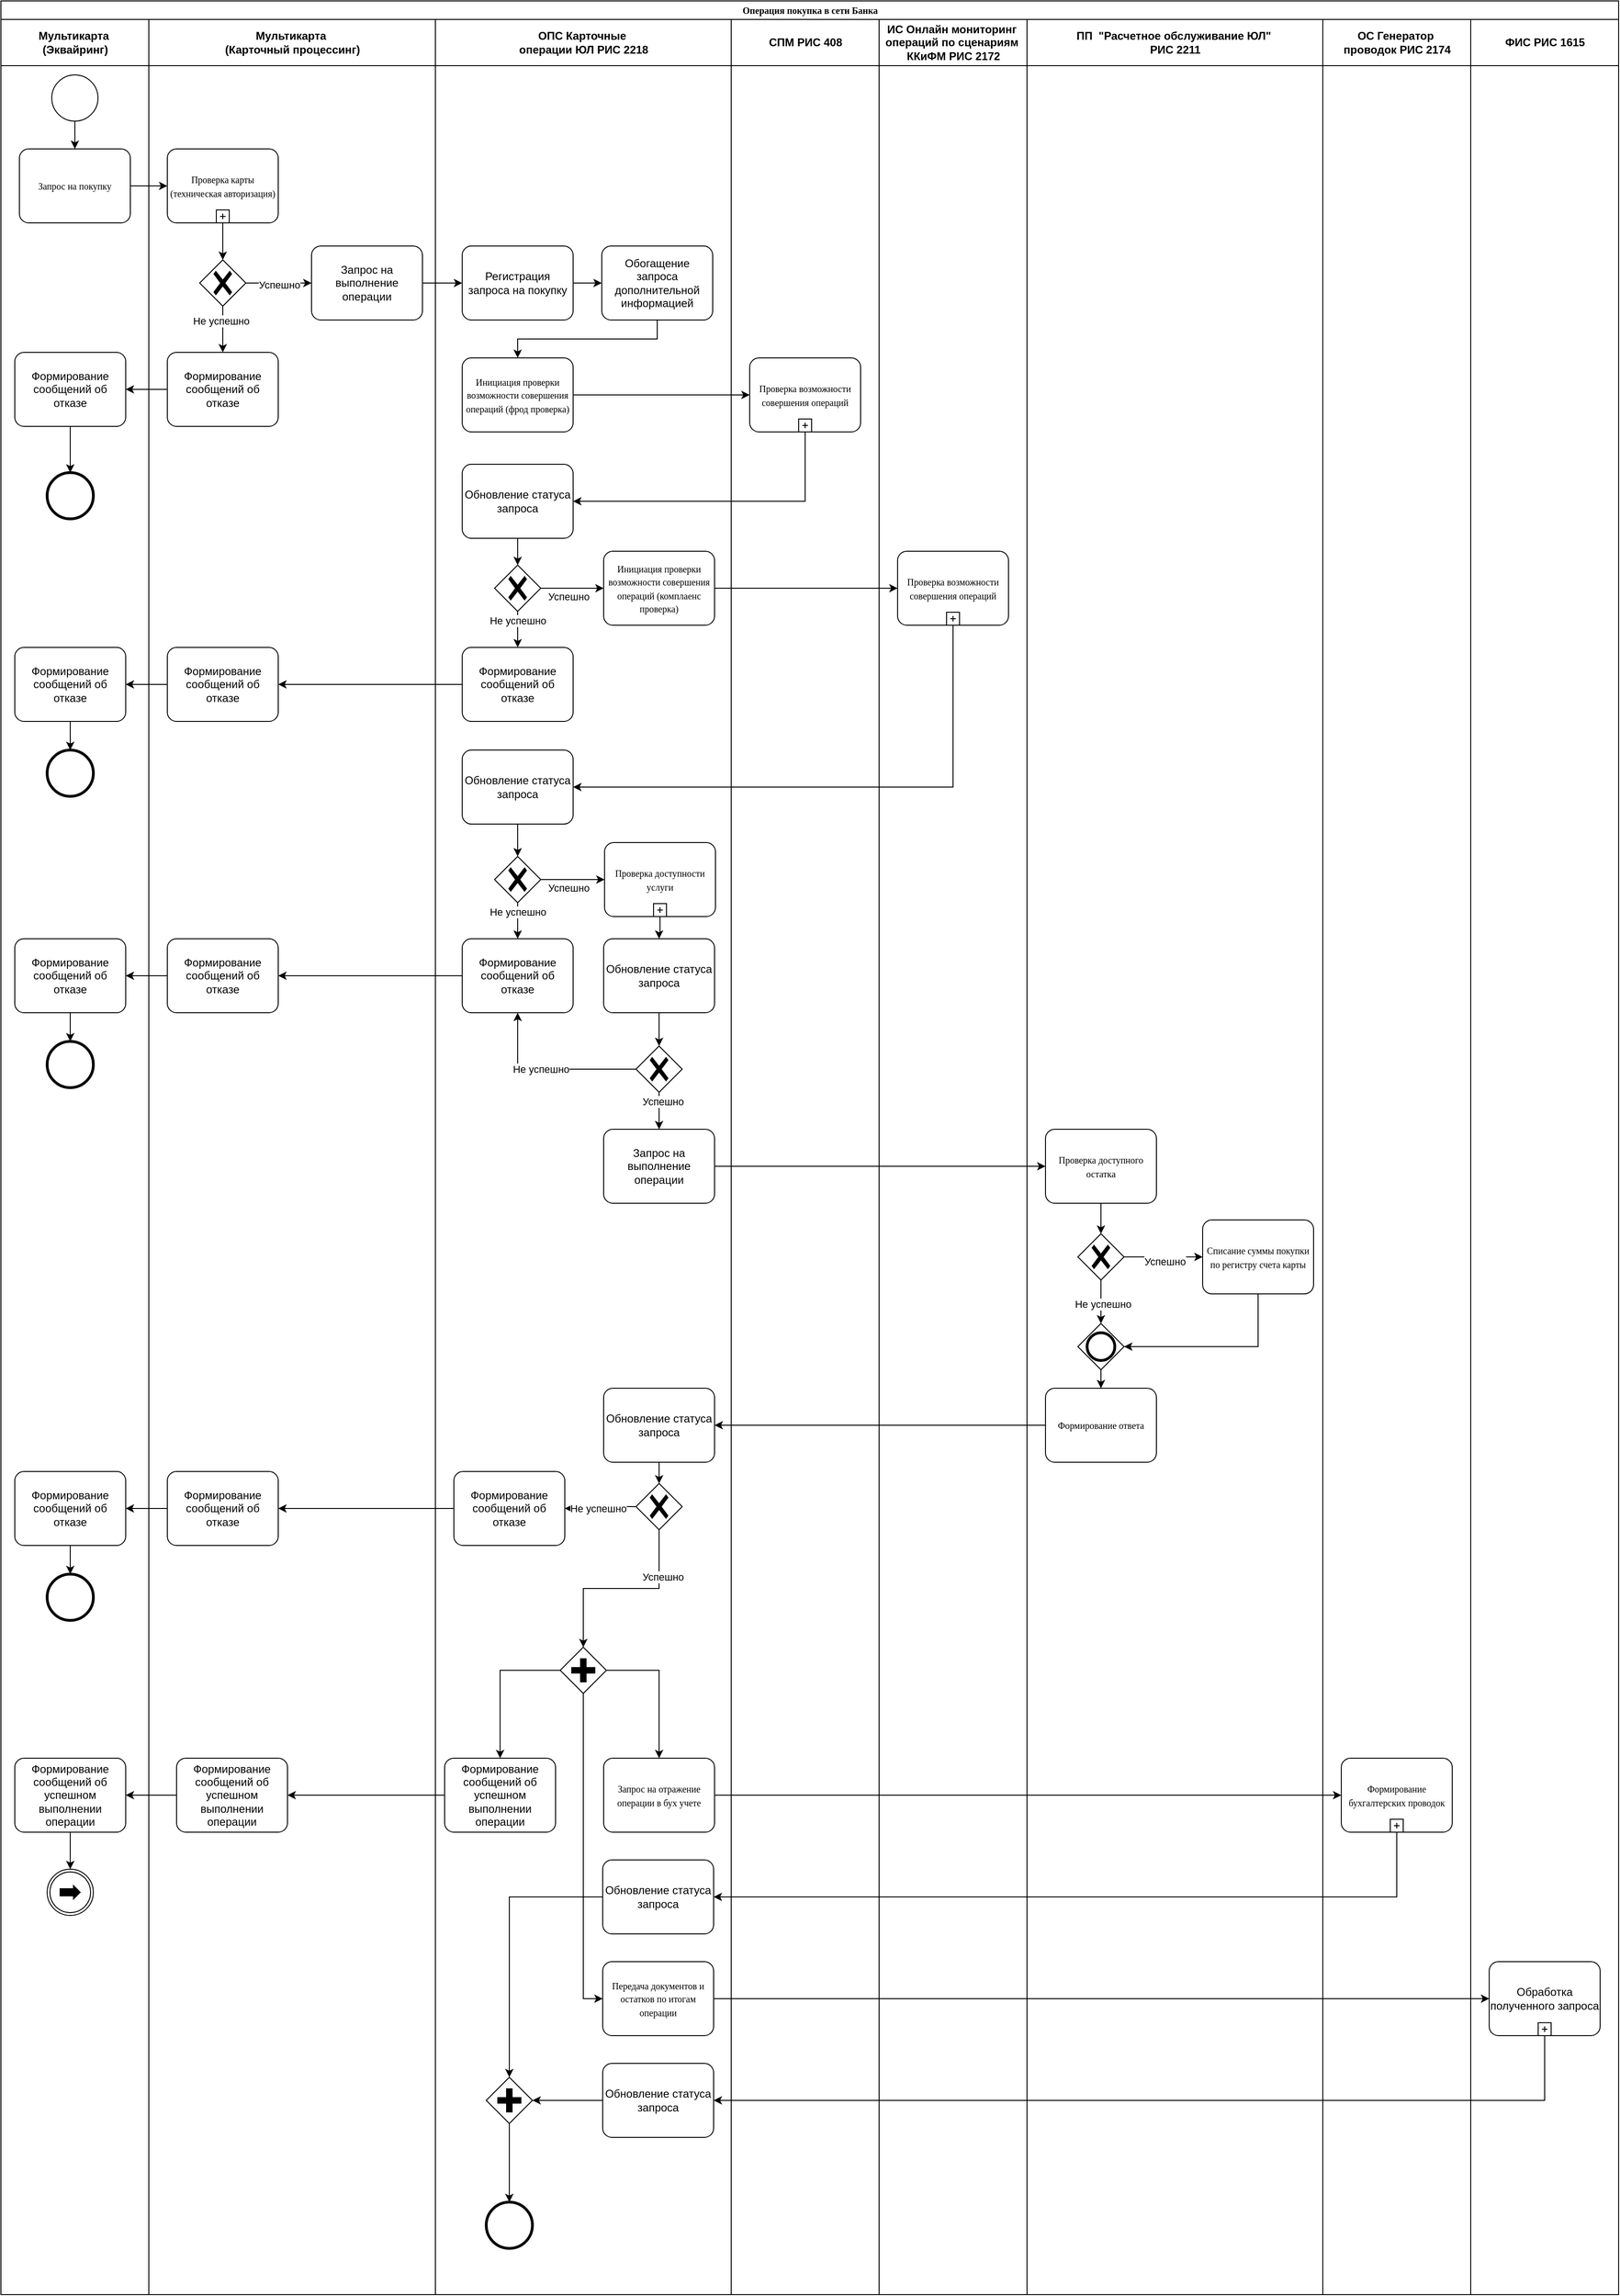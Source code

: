 <mxfile version="24.7.5">
  <diagram name="Page-1" id="74e2e168-ea6b-b213-b513-2b3c1d86103e">
    <mxGraphModel dx="1276" dy="1464" grid="1" gridSize="10" guides="1" tooltips="1" connect="1" arrows="1" fold="1" page="1" pageScale="1" pageWidth="1100" pageHeight="850" background="none" math="0" shadow="0">
      <root>
        <mxCell id="0" />
        <mxCell id="1" parent="0" />
        <mxCell id="77e6c97f196da883-1" value="&lt;font style=&quot;font-size: 10px;&quot;&gt;Операция покупка в сети Банка&lt;/font&gt;" style="swimlane;html=1;childLayout=stackLayout;startSize=20;rounded=0;shadow=0;labelBackgroundColor=none;strokeWidth=1;fontFamily=Verdana;fontSize=8;align=center;" parent="1" vertex="1">
          <mxGeometry x="70" y="-30" width="1750" height="2480" as="geometry" />
        </mxCell>
        <mxCell id="77e6c97f196da883-2" value="Мультикарта&amp;nbsp;&lt;div&gt;(Эквайринг)&lt;/div&gt;" style="swimlane;html=1;startSize=50;" parent="77e6c97f196da883-1" vertex="1">
          <mxGeometry y="20" width="160" height="2460" as="geometry" />
        </mxCell>
        <mxCell id="s2DMK-TI7WK18Dh9Ubwo-90" style="edgeStyle=orthogonalEdgeStyle;rounded=0;orthogonalLoop=1;jettySize=auto;html=1;entryX=0.5;entryY=0;entryDx=0;entryDy=0;entryPerimeter=0;" parent="77e6c97f196da883-2" source="s2DMK-TI7WK18Dh9Ubwo-77" target="s2DMK-TI7WK18Dh9Ubwo-87" edge="1">
          <mxGeometry relative="1" as="geometry">
            <mxPoint x="70" y="150" as="targetPoint" />
          </mxGeometry>
        </mxCell>
        <mxCell id="s2DMK-TI7WK18Dh9Ubwo-77" value="" style="points=[[0.145,0.145,0],[0.5,0,0],[0.855,0.145,0],[1,0.5,0],[0.855,0.855,0],[0.5,1,0],[0.145,0.855,0],[0,0.5,0]];shape=mxgraph.bpmn.event;html=1;verticalLabelPosition=bottom;labelBackgroundColor=#ffffff;verticalAlign=top;align=center;perimeter=ellipsePerimeter;outlineConnect=0;aspect=fixed;outline=standard;symbol=general;" parent="77e6c97f196da883-2" vertex="1">
          <mxGeometry x="55" y="60" width="50" height="50" as="geometry" />
        </mxCell>
        <mxCell id="s2DMK-TI7WK18Dh9Ubwo-87" value="&lt;span style=&quot;font-family: Verdana; font-size: 10px;&quot;&gt;Запрос на покупку&lt;/span&gt;" style="points=[[0.25,0,0],[0.5,0,0],[0.75,0,0],[1,0.25,0],[1,0.5,0],[1,0.75,0],[0.75,1,0],[0.5,1,0],[0.25,1,0],[0,0.75,0],[0,0.5,0],[0,0.25,0]];shape=mxgraph.bpmn.task;whiteSpace=wrap;rectStyle=rounded;size=10;html=1;container=1;expand=0;collapsible=0;taskMarker=abstract;" parent="77e6c97f196da883-2" vertex="1">
          <mxGeometry x="20" y="140" width="120" height="80" as="geometry" />
        </mxCell>
        <mxCell id="s2DMK-TI7WK18Dh9Ubwo-75" value="" style="points=[[0.145,0.145,0],[0.5,0,0],[0.855,0.145,0],[1,0.5,0],[0.855,0.855,0],[0.5,1,0],[0.145,0.855,0],[0,0.5,0]];shape=mxgraph.bpmn.event;html=1;verticalLabelPosition=bottom;labelBackgroundColor=#ffffff;verticalAlign=top;align=center;perimeter=ellipsePerimeter;outlineConnect=0;aspect=fixed;outline=end;symbol=terminate2;" parent="77e6c97f196da883-2" vertex="1">
          <mxGeometry x="50" y="490" width="50" height="50" as="geometry" />
        </mxCell>
        <mxCell id="s2DMK-TI7WK18Dh9Ubwo-108" value="Формирование сообщений об отказе" style="points=[[0.25,0,0],[0.5,0,0],[0.75,0,0],[1,0.25,0],[1,0.5,0],[1,0.75,0],[0.75,1,0],[0.5,1,0],[0.25,1,0],[0,0.75,0],[0,0.5,0],[0,0.25,0]];shape=mxgraph.bpmn.task;whiteSpace=wrap;rectStyle=rounded;size=10;html=1;container=1;expand=0;collapsible=0;taskMarker=abstract;" parent="77e6c97f196da883-2" vertex="1">
          <mxGeometry x="15" y="360" width="120" height="80" as="geometry" />
        </mxCell>
        <mxCell id="s2DMK-TI7WK18Dh9Ubwo-111" style="edgeStyle=orthogonalEdgeStyle;rounded=0;orthogonalLoop=1;jettySize=auto;html=1;entryX=0.5;entryY=0;entryDx=0;entryDy=0;entryPerimeter=0;" parent="77e6c97f196da883-2" source="s2DMK-TI7WK18Dh9Ubwo-108" target="s2DMK-TI7WK18Dh9Ubwo-75" edge="1">
          <mxGeometry relative="1" as="geometry" />
        </mxCell>
        <mxCell id="s2DMK-TI7WK18Dh9Ubwo-131" value="" style="edgeStyle=orthogonalEdgeStyle;rounded=0;orthogonalLoop=1;jettySize=auto;html=1;" parent="77e6c97f196da883-2" source="s2DMK-TI7WK18Dh9Ubwo-127" target="s2DMK-TI7WK18Dh9Ubwo-128" edge="1">
          <mxGeometry relative="1" as="geometry" />
        </mxCell>
        <mxCell id="s2DMK-TI7WK18Dh9Ubwo-127" value="Формирование сообщений об отказе" style="points=[[0.25,0,0],[0.5,0,0],[0.75,0,0],[1,0.25,0],[1,0.5,0],[1,0.75,0],[0.75,1,0],[0.5,1,0],[0.25,1,0],[0,0.75,0],[0,0.5,0],[0,0.25,0]];shape=mxgraph.bpmn.task;whiteSpace=wrap;rectStyle=rounded;size=10;html=1;container=1;expand=0;collapsible=0;taskMarker=abstract;" parent="77e6c97f196da883-2" vertex="1">
          <mxGeometry x="15" y="679" width="120" height="80" as="geometry" />
        </mxCell>
        <mxCell id="s2DMK-TI7WK18Dh9Ubwo-128" value="" style="points=[[0.145,0.145,0],[0.5,0,0],[0.855,0.145,0],[1,0.5,0],[0.855,0.855,0],[0.5,1,0],[0.145,0.855,0],[0,0.5,0]];shape=mxgraph.bpmn.event;html=1;verticalLabelPosition=bottom;labelBackgroundColor=#ffffff;verticalAlign=top;align=center;perimeter=ellipsePerimeter;outlineConnect=0;aspect=fixed;outline=end;symbol=terminate2;" parent="77e6c97f196da883-2" vertex="1">
          <mxGeometry x="50" y="790" width="50" height="50" as="geometry" />
        </mxCell>
        <mxCell id="s2DMK-TI7WK18Dh9Ubwo-78" value="" style="points=[[0.145,0.145,0],[0.5,0,0],[0.855,0.145,0],[1,0.5,0],[0.855,0.855,0],[0.5,1,0],[0.145,0.855,0],[0,0.5,0]];shape=mxgraph.bpmn.event;html=1;verticalLabelPosition=bottom;labelBackgroundColor=#ffffff;verticalAlign=top;align=center;perimeter=ellipsePerimeter;outlineConnect=0;aspect=fixed;outline=throwing;symbol=link;" parent="77e6c97f196da883-2" vertex="1">
          <mxGeometry x="50" y="2000" width="50" height="50" as="geometry" />
        </mxCell>
        <mxCell id="s2DMK-TI7WK18Dh9Ubwo-214" style="edgeStyle=orthogonalEdgeStyle;rounded=0;orthogonalLoop=1;jettySize=auto;html=1;" parent="77e6c97f196da883-2" source="s2DMK-TI7WK18Dh9Ubwo-211" target="s2DMK-TI7WK18Dh9Ubwo-78" edge="1">
          <mxGeometry relative="1" as="geometry" />
        </mxCell>
        <mxCell id="s2DMK-TI7WK18Dh9Ubwo-211" value="Формирование сообщений об успешном выполнении операции" style="points=[[0.25,0,0],[0.5,0,0],[0.75,0,0],[1,0.25,0],[1,0.5,0],[1,0.75,0],[0.75,1,0],[0.5,1,0],[0.25,1,0],[0,0.75,0],[0,0.5,0],[0,0.25,0]];shape=mxgraph.bpmn.task;whiteSpace=wrap;rectStyle=rounded;size=10;html=1;container=1;expand=0;collapsible=0;taskMarker=abstract;" parent="77e6c97f196da883-2" vertex="1">
          <mxGeometry x="15" y="1880" width="120" height="80" as="geometry" />
        </mxCell>
        <mxCell id="77e6c97f196da883-3" value="Мультикарта&amp;nbsp;&lt;div&gt;(Карточный процессинг)&lt;/div&gt;" style="swimlane;html=1;startSize=50;" parent="77e6c97f196da883-1" vertex="1">
          <mxGeometry x="160" y="20" width="310" height="2460" as="geometry" />
        </mxCell>
        <mxCell id="s2DMK-TI7WK18Dh9Ubwo-91" value="&lt;span style=&quot;font-family: Verdana; font-size: 10px;&quot;&gt;Проверка карты (техническая авторизация)&lt;/span&gt;" style="points=[[0.25,0,0],[0.5,0,0],[0.75,0,0],[1,0.25,0],[1,0.5,0],[1,0.75,0],[0.75,1,0],[0.5,1,0],[0.25,1,0],[0,0.75,0],[0,0.5,0],[0,0.25,0]];shape=mxgraph.bpmn.task;whiteSpace=wrap;rectStyle=rounded;size=10;html=1;container=1;expand=0;collapsible=0;taskMarker=abstract;isLoopSub=1;" parent="77e6c97f196da883-3" vertex="1">
          <mxGeometry x="20" y="140" width="120" height="80" as="geometry" />
        </mxCell>
        <mxCell id="s2DMK-TI7WK18Dh9Ubwo-101" style="edgeStyle=orthogonalEdgeStyle;rounded=0;orthogonalLoop=1;jettySize=auto;html=1;" parent="77e6c97f196da883-3" source="s2DMK-TI7WK18Dh9Ubwo-95" target="s2DMK-TI7WK18Dh9Ubwo-100" edge="1">
          <mxGeometry relative="1" as="geometry" />
        </mxCell>
        <mxCell id="s2DMK-TI7WK18Dh9Ubwo-103" value="Не успешно" style="edgeLabel;html=1;align=center;verticalAlign=middle;resizable=0;points=[];" parent="s2DMK-TI7WK18Dh9Ubwo-101" vertex="1" connectable="0">
          <mxGeometry x="-0.384" y="-2" relative="1" as="geometry">
            <mxPoint as="offset" />
          </mxGeometry>
        </mxCell>
        <mxCell id="s2DMK-TI7WK18Dh9Ubwo-95" value="" style="points=[[0.25,0.25,0],[0.5,0,0],[0.75,0.25,0],[1,0.5,0],[0.75,0.75,0],[0.5,1,0],[0.25,0.75,0],[0,0.5,0]];shape=mxgraph.bpmn.gateway2;html=1;verticalLabelPosition=bottom;labelBackgroundColor=#ffffff;verticalAlign=top;align=center;perimeter=rhombusPerimeter;outlineConnect=0;outline=none;symbol=none;gwType=exclusive;" parent="77e6c97f196da883-3" vertex="1">
          <mxGeometry x="55" y="260" width="50" height="50" as="geometry" />
        </mxCell>
        <mxCell id="s2DMK-TI7WK18Dh9Ubwo-96" style="edgeStyle=orthogonalEdgeStyle;rounded=0;orthogonalLoop=1;jettySize=auto;html=1;entryX=0.5;entryY=0;entryDx=0;entryDy=0;entryPerimeter=0;" parent="77e6c97f196da883-3" source="s2DMK-TI7WK18Dh9Ubwo-91" target="s2DMK-TI7WK18Dh9Ubwo-95" edge="1">
          <mxGeometry relative="1" as="geometry" />
        </mxCell>
        <mxCell id="s2DMK-TI7WK18Dh9Ubwo-97" value="Запрос на выполнение операции" style="points=[[0.25,0,0],[0.5,0,0],[0.75,0,0],[1,0.25,0],[1,0.5,0],[1,0.75,0],[0.75,1,0],[0.5,1,0],[0.25,1,0],[0,0.75,0],[0,0.5,0],[0,0.25,0]];shape=mxgraph.bpmn.task;whiteSpace=wrap;rectStyle=rounded;size=10;html=1;container=1;expand=0;collapsible=0;taskMarker=abstract;" parent="77e6c97f196da883-3" vertex="1">
          <mxGeometry x="176" y="245" width="120" height="80" as="geometry" />
        </mxCell>
        <mxCell id="s2DMK-TI7WK18Dh9Ubwo-98" style="edgeStyle=orthogonalEdgeStyle;rounded=0;orthogonalLoop=1;jettySize=auto;html=1;entryX=0;entryY=0.5;entryDx=0;entryDy=0;entryPerimeter=0;" parent="77e6c97f196da883-3" source="s2DMK-TI7WK18Dh9Ubwo-95" target="s2DMK-TI7WK18Dh9Ubwo-97" edge="1">
          <mxGeometry relative="1" as="geometry" />
        </mxCell>
        <mxCell id="s2DMK-TI7WK18Dh9Ubwo-99" value="Успешно" style="edgeLabel;html=1;align=center;verticalAlign=middle;resizable=0;points=[];" parent="s2DMK-TI7WK18Dh9Ubwo-98" vertex="1" connectable="0">
          <mxGeometry x="-0.004" y="-2" relative="1" as="geometry">
            <mxPoint as="offset" />
          </mxGeometry>
        </mxCell>
        <mxCell id="s2DMK-TI7WK18Dh9Ubwo-100" value="Формирование сообщений об отказе" style="points=[[0.25,0,0],[0.5,0,0],[0.75,0,0],[1,0.25,0],[1,0.5,0],[1,0.75,0],[0.75,1,0],[0.5,1,0],[0.25,1,0],[0,0.75,0],[0,0.5,0],[0,0.25,0]];shape=mxgraph.bpmn.task;whiteSpace=wrap;rectStyle=rounded;size=10;html=1;container=1;expand=0;collapsible=0;taskMarker=abstract;" parent="77e6c97f196da883-3" vertex="1">
          <mxGeometry x="20" y="360" width="120" height="80" as="geometry" />
        </mxCell>
        <mxCell id="s2DMK-TI7WK18Dh9Ubwo-126" value="Формирование сообщений об отказе" style="points=[[0.25,0,0],[0.5,0,0],[0.75,0,0],[1,0.25,0],[1,0.5,0],[1,0.75,0],[0.75,1,0],[0.5,1,0],[0.25,1,0],[0,0.75,0],[0,0.5,0],[0,0.25,0]];shape=mxgraph.bpmn.task;whiteSpace=wrap;rectStyle=rounded;size=10;html=1;container=1;expand=0;collapsible=0;taskMarker=abstract;" parent="77e6c97f196da883-3" vertex="1">
          <mxGeometry x="20" y="679" width="120" height="80" as="geometry" />
        </mxCell>
        <mxCell id="s2DMK-TI7WK18Dh9Ubwo-152" value="" style="edgeStyle=orthogonalEdgeStyle;rounded=0;orthogonalLoop=1;jettySize=auto;html=1;" parent="77e6c97f196da883-3" source="s2DMK-TI7WK18Dh9Ubwo-153" target="s2DMK-TI7WK18Dh9Ubwo-154" edge="1">
          <mxGeometry relative="1" as="geometry" />
        </mxCell>
        <mxCell id="s2DMK-TI7WK18Dh9Ubwo-153" value="Формирование сообщений об отказе" style="points=[[0.25,0,0],[0.5,0,0],[0.75,0,0],[1,0.25,0],[1,0.5,0],[1,0.75,0],[0.75,1,0],[0.5,1,0],[0.25,1,0],[0,0.75,0],[0,0.5,0],[0,0.25,0]];shape=mxgraph.bpmn.task;whiteSpace=wrap;rectStyle=rounded;size=10;html=1;container=1;expand=0;collapsible=0;taskMarker=abstract;" parent="77e6c97f196da883-3" vertex="1">
          <mxGeometry x="-145" y="994" width="120" height="80" as="geometry" />
        </mxCell>
        <mxCell id="s2DMK-TI7WK18Dh9Ubwo-154" value="" style="points=[[0.145,0.145,0],[0.5,0,0],[0.855,0.145,0],[1,0.5,0],[0.855,0.855,0],[0.5,1,0],[0.145,0.855,0],[0,0.5,0]];shape=mxgraph.bpmn.event;html=1;verticalLabelPosition=bottom;labelBackgroundColor=#ffffff;verticalAlign=top;align=center;perimeter=ellipsePerimeter;outlineConnect=0;aspect=fixed;outline=end;symbol=terminate2;" parent="77e6c97f196da883-3" vertex="1">
          <mxGeometry x="-110" y="1105" width="50" height="50" as="geometry" />
        </mxCell>
        <mxCell id="s2DMK-TI7WK18Dh9Ubwo-155" value="Формирование сообщений об отказе" style="points=[[0.25,0,0],[0.5,0,0],[0.75,0,0],[1,0.25,0],[1,0.5,0],[1,0.75,0],[0.75,1,0],[0.5,1,0],[0.25,1,0],[0,0.75,0],[0,0.5,0],[0,0.25,0]];shape=mxgraph.bpmn.task;whiteSpace=wrap;rectStyle=rounded;size=10;html=1;container=1;expand=0;collapsible=0;taskMarker=abstract;" parent="77e6c97f196da883-3" vertex="1">
          <mxGeometry x="20" y="994" width="120" height="80" as="geometry" />
        </mxCell>
        <mxCell id="s2DMK-TI7WK18Dh9Ubwo-156" style="edgeStyle=orthogonalEdgeStyle;rounded=0;orthogonalLoop=1;jettySize=auto;html=1;" parent="77e6c97f196da883-3" source="s2DMK-TI7WK18Dh9Ubwo-155" target="s2DMK-TI7WK18Dh9Ubwo-153" edge="1">
          <mxGeometry relative="1" as="geometry" />
        </mxCell>
        <mxCell id="s2DMK-TI7WK18Dh9Ubwo-202" value="" style="edgeStyle=orthogonalEdgeStyle;rounded=0;orthogonalLoop=1;jettySize=auto;html=1;" parent="77e6c97f196da883-3" source="s2DMK-TI7WK18Dh9Ubwo-203" target="s2DMK-TI7WK18Dh9Ubwo-204" edge="1">
          <mxGeometry relative="1" as="geometry" />
        </mxCell>
        <mxCell id="s2DMK-TI7WK18Dh9Ubwo-203" value="Формирование сообщений об отказе" style="points=[[0.25,0,0],[0.5,0,0],[0.75,0,0],[1,0.25,0],[1,0.5,0],[1,0.75,0],[0.75,1,0],[0.5,1,0],[0.25,1,0],[0,0.75,0],[0,0.5,0],[0,0.25,0]];shape=mxgraph.bpmn.task;whiteSpace=wrap;rectStyle=rounded;size=10;html=1;container=1;expand=0;collapsible=0;taskMarker=abstract;" parent="77e6c97f196da883-3" vertex="1">
          <mxGeometry x="-145" y="1570" width="120" height="80" as="geometry" />
        </mxCell>
        <mxCell id="s2DMK-TI7WK18Dh9Ubwo-204" value="" style="points=[[0.145,0.145,0],[0.5,0,0],[0.855,0.145,0],[1,0.5,0],[0.855,0.855,0],[0.5,1,0],[0.145,0.855,0],[0,0.5,0]];shape=mxgraph.bpmn.event;html=1;verticalLabelPosition=bottom;labelBackgroundColor=#ffffff;verticalAlign=top;align=center;perimeter=ellipsePerimeter;outlineConnect=0;aspect=fixed;outline=end;symbol=terminate2;" parent="77e6c97f196da883-3" vertex="1">
          <mxGeometry x="-110" y="1681" width="50" height="50" as="geometry" />
        </mxCell>
        <mxCell id="s2DMK-TI7WK18Dh9Ubwo-205" value="Формирование сообщений об отказе" style="points=[[0.25,0,0],[0.5,0,0],[0.75,0,0],[1,0.25,0],[1,0.5,0],[1,0.75,0],[0.75,1,0],[0.5,1,0],[0.25,1,0],[0,0.75,0],[0,0.5,0],[0,0.25,0]];shape=mxgraph.bpmn.task;whiteSpace=wrap;rectStyle=rounded;size=10;html=1;container=1;expand=0;collapsible=0;taskMarker=abstract;" parent="77e6c97f196da883-3" vertex="1">
          <mxGeometry x="20" y="1570" width="120" height="80" as="geometry" />
        </mxCell>
        <mxCell id="s2DMK-TI7WK18Dh9Ubwo-206" style="edgeStyle=orthogonalEdgeStyle;rounded=0;orthogonalLoop=1;jettySize=auto;html=1;" parent="77e6c97f196da883-3" source="s2DMK-TI7WK18Dh9Ubwo-205" target="s2DMK-TI7WK18Dh9Ubwo-203" edge="1">
          <mxGeometry relative="1" as="geometry" />
        </mxCell>
        <mxCell id="s2DMK-TI7WK18Dh9Ubwo-210" value="Формирование сообщений об успешном выполнении операции" style="points=[[0.25,0,0],[0.5,0,0],[0.75,0,0],[1,0.25,0],[1,0.5,0],[1,0.75,0],[0.75,1,0],[0.5,1,0],[0.25,1,0],[0,0.75,0],[0,0.5,0],[0,0.25,0]];shape=mxgraph.bpmn.task;whiteSpace=wrap;rectStyle=rounded;size=10;html=1;container=1;expand=0;collapsible=0;taskMarker=abstract;" parent="77e6c97f196da883-3" vertex="1">
          <mxGeometry x="30" y="1880" width="120" height="80" as="geometry" />
        </mxCell>
        <mxCell id="77e6c97f196da883-4" value="ОПС Карточные&amp;nbsp;&lt;div&gt;операции ЮЛ РИС 2218&lt;/div&gt;" style="swimlane;html=1;startSize=50;" parent="77e6c97f196da883-1" vertex="1">
          <mxGeometry x="470" y="20" width="320" height="2460" as="geometry" />
        </mxCell>
        <mxCell id="s2DMK-TI7WK18Dh9Ubwo-116" style="edgeStyle=orthogonalEdgeStyle;rounded=0;orthogonalLoop=1;jettySize=auto;html=1;exitX=0.5;exitY=1;exitDx=0;exitDy=0;exitPerimeter=0;" parent="77e6c97f196da883-4" source="nITlWSmRFN9faklY11io-1" target="s2DMK-TI7WK18Dh9Ubwo-114" edge="1">
          <mxGeometry relative="1" as="geometry" />
        </mxCell>
        <mxCell id="nITlWSmRFN9faklY11io-2" style="edgeStyle=orthogonalEdgeStyle;rounded=0;orthogonalLoop=1;jettySize=auto;html=1;" edge="1" parent="77e6c97f196da883-4" source="s2DMK-TI7WK18Dh9Ubwo-112" target="nITlWSmRFN9faklY11io-1">
          <mxGeometry relative="1" as="geometry" />
        </mxCell>
        <mxCell id="s2DMK-TI7WK18Dh9Ubwo-112" value="Регистрация запроса на покупку" style="points=[[0.25,0,0],[0.5,0,0],[0.75,0,0],[1,0.25,0],[1,0.5,0],[1,0.75,0],[0.75,1,0],[0.5,1,0],[0.25,1,0],[0,0.75,0],[0,0.5,0],[0,0.25,0]];shape=mxgraph.bpmn.task;whiteSpace=wrap;rectStyle=rounded;size=10;html=1;container=1;expand=0;collapsible=0;taskMarker=abstract;" parent="77e6c97f196da883-4" vertex="1">
          <mxGeometry x="29" y="245" width="120" height="80" as="geometry" />
        </mxCell>
        <mxCell id="s2DMK-TI7WK18Dh9Ubwo-114" value="&lt;span style=&quot;font-family: Verdana; font-size: 10px;&quot;&gt;Инициация проверки возможности совершения операций (фрод проверка)&lt;/span&gt;" style="points=[[0.25,0,0],[0.5,0,0],[0.75,0,0],[1,0.25,0],[1,0.5,0],[1,0.75,0],[0.75,1,0],[0.5,1,0],[0.25,1,0],[0,0.75,0],[0,0.5,0],[0,0.25,0]];shape=mxgraph.bpmn.task;whiteSpace=wrap;rectStyle=rounded;size=10;html=1;container=1;expand=0;collapsible=0;taskMarker=abstract;" parent="77e6c97f196da883-4" vertex="1">
          <mxGeometry x="29" y="366" width="120" height="80" as="geometry" />
        </mxCell>
        <mxCell id="s2DMK-TI7WK18Dh9Ubwo-124" style="edgeStyle=orthogonalEdgeStyle;rounded=0;orthogonalLoop=1;jettySize=auto;html=1;" parent="77e6c97f196da883-4" source="s2DMK-TI7WK18Dh9Ubwo-80" target="s2DMK-TI7WK18Dh9Ubwo-123" edge="1">
          <mxGeometry relative="1" as="geometry" />
        </mxCell>
        <mxCell id="s2DMK-TI7WK18Dh9Ubwo-125" value="Не успешно" style="edgeLabel;html=1;align=center;verticalAlign=middle;resizable=0;points=[];" parent="s2DMK-TI7WK18Dh9Ubwo-124" vertex="1" connectable="0">
          <mxGeometry x="0.304" y="1" relative="1" as="geometry">
            <mxPoint x="-1" y="-15" as="offset" />
          </mxGeometry>
        </mxCell>
        <mxCell id="s2DMK-TI7WK18Dh9Ubwo-133" style="edgeStyle=orthogonalEdgeStyle;rounded=0;orthogonalLoop=1;jettySize=auto;html=1;" parent="77e6c97f196da883-4" source="s2DMK-TI7WK18Dh9Ubwo-80" target="s2DMK-TI7WK18Dh9Ubwo-132" edge="1">
          <mxGeometry relative="1" as="geometry" />
        </mxCell>
        <mxCell id="s2DMK-TI7WK18Dh9Ubwo-134" value="Успешно" style="edgeLabel;html=1;align=center;verticalAlign=middle;resizable=0;points=[];" parent="s2DMK-TI7WK18Dh9Ubwo-133" vertex="1" connectable="0">
          <mxGeometry x="-0.45" y="-3" relative="1" as="geometry">
            <mxPoint x="11" y="6" as="offset" />
          </mxGeometry>
        </mxCell>
        <mxCell id="s2DMK-TI7WK18Dh9Ubwo-80" value="" style="points=[[0.25,0.25,0],[0.5,0,0],[0.75,0.25,0],[1,0.5,0],[0.75,0.75,0],[0.5,1,0],[0.25,0.75,0],[0,0.5,0]];shape=mxgraph.bpmn.gateway2;html=1;verticalLabelPosition=bottom;labelBackgroundColor=#ffffff;verticalAlign=top;align=center;perimeter=rhombusPerimeter;outlineConnect=0;outline=none;symbol=none;gwType=exclusive;" parent="77e6c97f196da883-4" vertex="1">
          <mxGeometry x="64" y="590" width="50" height="50" as="geometry" />
        </mxCell>
        <mxCell id="s2DMK-TI7WK18Dh9Ubwo-122" value="" style="edgeStyle=orthogonalEdgeStyle;rounded=0;orthogonalLoop=1;jettySize=auto;html=1;" parent="77e6c97f196da883-4" source="s2DMK-TI7WK18Dh9Ubwo-120" target="s2DMK-TI7WK18Dh9Ubwo-80" edge="1">
          <mxGeometry relative="1" as="geometry" />
        </mxCell>
        <mxCell id="s2DMK-TI7WK18Dh9Ubwo-120" value="Обновление статуса запроса" style="points=[[0.25,0,0],[0.5,0,0],[0.75,0,0],[1,0.25,0],[1,0.5,0],[1,0.75,0],[0.75,1,0],[0.5,1,0],[0.25,1,0],[0,0.75,0],[0,0.5,0],[0,0.25,0]];shape=mxgraph.bpmn.task;whiteSpace=wrap;rectStyle=rounded;size=10;html=1;container=1;expand=0;collapsible=0;taskMarker=abstract;" parent="77e6c97f196da883-4" vertex="1">
          <mxGeometry x="29" y="481" width="120" height="80" as="geometry" />
        </mxCell>
        <mxCell id="s2DMK-TI7WK18Dh9Ubwo-123" value="Формирование сообщений об отказе" style="points=[[0.25,0,0],[0.5,0,0],[0.75,0,0],[1,0.25,0],[1,0.5,0],[1,0.75,0],[0.75,1,0],[0.5,1,0],[0.25,1,0],[0,0.75,0],[0,0.5,0],[0,0.25,0]];shape=mxgraph.bpmn.task;whiteSpace=wrap;rectStyle=rounded;size=10;html=1;container=1;expand=0;collapsible=0;taskMarker=abstract;" parent="77e6c97f196da883-4" vertex="1">
          <mxGeometry x="29" y="679" width="120" height="80" as="geometry" />
        </mxCell>
        <mxCell id="s2DMK-TI7WK18Dh9Ubwo-132" value="&lt;span style=&quot;font-family: Verdana; font-size: 10px;&quot;&gt;Инициация проверки возможности совершения операций (комплаенс проверка)&lt;/span&gt;" style="points=[[0.25,0,0],[0.5,0,0],[0.75,0,0],[1,0.25,0],[1,0.5,0],[1,0.75,0],[0.75,1,0],[0.5,1,0],[0.25,1,0],[0,0.75,0],[0,0.5,0],[0,0.25,0]];shape=mxgraph.bpmn.task;whiteSpace=wrap;rectStyle=rounded;size=10;html=1;container=1;expand=0;collapsible=0;taskMarker=abstract;" parent="77e6c97f196da883-4" vertex="1">
          <mxGeometry x="182" y="575" width="120" height="80" as="geometry" />
        </mxCell>
        <mxCell id="s2DMK-TI7WK18Dh9Ubwo-146" style="edgeStyle=orthogonalEdgeStyle;rounded=0;orthogonalLoop=1;jettySize=auto;html=1;" parent="77e6c97f196da883-4" source="s2DMK-TI7WK18Dh9Ubwo-137" target="s2DMK-TI7WK18Dh9Ubwo-143" edge="1">
          <mxGeometry relative="1" as="geometry" />
        </mxCell>
        <mxCell id="s2DMK-TI7WK18Dh9Ubwo-137" value="Обновление статуса запроса" style="points=[[0.25,0,0],[0.5,0,0],[0.75,0,0],[1,0.25,0],[1,0.5,0],[1,0.75,0],[0.75,1,0],[0.5,1,0],[0.25,1,0],[0,0.75,0],[0,0.5,0],[0,0.25,0]];shape=mxgraph.bpmn.task;whiteSpace=wrap;rectStyle=rounded;size=10;html=1;container=1;expand=0;collapsible=0;taskMarker=abstract;" parent="77e6c97f196da883-4" vertex="1">
          <mxGeometry x="29" y="790" width="120" height="80" as="geometry" />
        </mxCell>
        <mxCell id="s2DMK-TI7WK18Dh9Ubwo-139" style="edgeStyle=orthogonalEdgeStyle;rounded=0;orthogonalLoop=1;jettySize=auto;html=1;" parent="77e6c97f196da883-4" source="s2DMK-TI7WK18Dh9Ubwo-143" target="s2DMK-TI7WK18Dh9Ubwo-144" edge="1">
          <mxGeometry relative="1" as="geometry" />
        </mxCell>
        <mxCell id="s2DMK-TI7WK18Dh9Ubwo-140" value="Не успешно" style="edgeLabel;html=1;align=center;verticalAlign=middle;resizable=0;points=[];" parent="s2DMK-TI7WK18Dh9Ubwo-139" vertex="1" connectable="0">
          <mxGeometry x="0.304" y="1" relative="1" as="geometry">
            <mxPoint x="-1" y="-15" as="offset" />
          </mxGeometry>
        </mxCell>
        <mxCell id="s2DMK-TI7WK18Dh9Ubwo-141" style="edgeStyle=orthogonalEdgeStyle;rounded=0;orthogonalLoop=1;jettySize=auto;html=1;entryX=0;entryY=0.5;entryDx=0;entryDy=0;entryPerimeter=0;" parent="77e6c97f196da883-4" source="s2DMK-TI7WK18Dh9Ubwo-143" target="s2DMK-TI7WK18Dh9Ubwo-158" edge="1">
          <mxGeometry relative="1" as="geometry">
            <mxPoint x="182" y="930" as="targetPoint" />
          </mxGeometry>
        </mxCell>
        <mxCell id="s2DMK-TI7WK18Dh9Ubwo-142" value="Успешно" style="edgeLabel;html=1;align=center;verticalAlign=middle;resizable=0;points=[];" parent="s2DMK-TI7WK18Dh9Ubwo-141" vertex="1" connectable="0">
          <mxGeometry x="-0.45" y="-3" relative="1" as="geometry">
            <mxPoint x="11" y="6" as="offset" />
          </mxGeometry>
        </mxCell>
        <mxCell id="s2DMK-TI7WK18Dh9Ubwo-143" value="" style="points=[[0.25,0.25,0],[0.5,0,0],[0.75,0.25,0],[1,0.5,0],[0.75,0.75,0],[0.5,1,0],[0.25,0.75,0],[0,0.5,0]];shape=mxgraph.bpmn.gateway2;html=1;verticalLabelPosition=bottom;labelBackgroundColor=#ffffff;verticalAlign=top;align=center;perimeter=rhombusPerimeter;outlineConnect=0;outline=none;symbol=none;gwType=exclusive;" parent="77e6c97f196da883-4" vertex="1">
          <mxGeometry x="64" y="905" width="50" height="50" as="geometry" />
        </mxCell>
        <mxCell id="s2DMK-TI7WK18Dh9Ubwo-144" value="Формирование сообщений об отказе" style="points=[[0.25,0,0],[0.5,0,0],[0.75,0,0],[1,0.25,0],[1,0.5,0],[1,0.75,0],[0.75,1,0],[0.5,1,0],[0.25,1,0],[0,0.75,0],[0,0.5,0],[0,0.25,0]];shape=mxgraph.bpmn.task;whiteSpace=wrap;rectStyle=rounded;size=10;html=1;container=1;expand=0;collapsible=0;taskMarker=abstract;" parent="77e6c97f196da883-4" vertex="1">
          <mxGeometry x="29" y="994" width="120" height="80" as="geometry" />
        </mxCell>
        <mxCell id="s2DMK-TI7WK18Dh9Ubwo-168" style="edgeStyle=orthogonalEdgeStyle;rounded=0;orthogonalLoop=1;jettySize=auto;html=1;" parent="77e6c97f196da883-4" source="s2DMK-TI7WK18Dh9Ubwo-158" target="s2DMK-TI7WK18Dh9Ubwo-164" edge="1">
          <mxGeometry relative="1" as="geometry" />
        </mxCell>
        <mxCell id="s2DMK-TI7WK18Dh9Ubwo-158" value="&lt;span style=&quot;font-family: Verdana; font-size: 10px;&quot;&gt;Проверка доступности услуги&lt;/span&gt;" style="points=[[0.25,0,0],[0.5,0,0],[0.75,0,0],[1,0.25,0],[1,0.5,0],[1,0.75,0],[0.75,1,0],[0.5,1,0],[0.25,1,0],[0,0.75,0],[0,0.5,0],[0,0.25,0]];shape=mxgraph.bpmn.task;whiteSpace=wrap;rectStyle=rounded;size=10;html=1;container=1;expand=0;collapsible=0;taskMarker=abstract;isLoopSub=1;" parent="77e6c97f196da883-4" vertex="1">
          <mxGeometry x="183" y="890" width="120" height="80" as="geometry" />
        </mxCell>
        <mxCell id="s2DMK-TI7WK18Dh9Ubwo-173" style="edgeStyle=orthogonalEdgeStyle;rounded=0;orthogonalLoop=1;jettySize=auto;html=1;" parent="77e6c97f196da883-4" source="s2DMK-TI7WK18Dh9Ubwo-159" target="s2DMK-TI7WK18Dh9Ubwo-172" edge="1">
          <mxGeometry relative="1" as="geometry" />
        </mxCell>
        <mxCell id="s2DMK-TI7WK18Dh9Ubwo-174" value="Успешно" style="edgeLabel;html=1;align=center;verticalAlign=middle;resizable=0;points=[];" parent="s2DMK-TI7WK18Dh9Ubwo-173" vertex="1" connectable="0">
          <mxGeometry x="-0.51" y="4" relative="1" as="geometry">
            <mxPoint as="offset" />
          </mxGeometry>
        </mxCell>
        <mxCell id="s2DMK-TI7WK18Dh9Ubwo-159" value="" style="points=[[0.25,0.25,0],[0.5,0,0],[0.75,0.25,0],[1,0.5,0],[0.75,0.75,0],[0.5,1,0],[0.25,0.75,0],[0,0.5,0]];shape=mxgraph.bpmn.gateway2;html=1;verticalLabelPosition=bottom;labelBackgroundColor=#ffffff;verticalAlign=top;align=center;perimeter=rhombusPerimeter;outlineConnect=0;outline=none;symbol=none;gwType=exclusive;" parent="77e6c97f196da883-4" vertex="1">
          <mxGeometry x="217" y="1110" width="50" height="50" as="geometry" />
        </mxCell>
        <mxCell id="s2DMK-TI7WK18Dh9Ubwo-164" value="Обновление статуса запроса" style="points=[[0.25,0,0],[0.5,0,0],[0.75,0,0],[1,0.25,0],[1,0.5,0],[1,0.75,0],[0.75,1,0],[0.5,1,0],[0.25,1,0],[0,0.75,0],[0,0.5,0],[0,0.25,0]];shape=mxgraph.bpmn.task;whiteSpace=wrap;rectStyle=rounded;size=10;html=1;container=1;expand=0;collapsible=0;taskMarker=abstract;" parent="77e6c97f196da883-4" vertex="1">
          <mxGeometry x="182" y="994" width="120" height="80" as="geometry" />
        </mxCell>
        <mxCell id="s2DMK-TI7WK18Dh9Ubwo-169" style="edgeStyle=orthogonalEdgeStyle;rounded=0;orthogonalLoop=1;jettySize=auto;html=1;entryX=0.5;entryY=0;entryDx=0;entryDy=0;entryPerimeter=0;" parent="77e6c97f196da883-4" source="s2DMK-TI7WK18Dh9Ubwo-164" target="s2DMK-TI7WK18Dh9Ubwo-159" edge="1">
          <mxGeometry relative="1" as="geometry" />
        </mxCell>
        <mxCell id="s2DMK-TI7WK18Dh9Ubwo-170" style="edgeStyle=orthogonalEdgeStyle;rounded=0;orthogonalLoop=1;jettySize=auto;html=1;entryX=0.5;entryY=1;entryDx=0;entryDy=0;entryPerimeter=0;" parent="77e6c97f196da883-4" source="s2DMK-TI7WK18Dh9Ubwo-159" target="s2DMK-TI7WK18Dh9Ubwo-144" edge="1">
          <mxGeometry relative="1" as="geometry" />
        </mxCell>
        <mxCell id="s2DMK-TI7WK18Dh9Ubwo-171" value="Не успешно" style="edgeLabel;html=1;align=center;verticalAlign=middle;resizable=0;points=[];" parent="s2DMK-TI7WK18Dh9Ubwo-170" vertex="1" connectable="0">
          <mxGeometry x="0.092" relative="1" as="geometry">
            <mxPoint as="offset" />
          </mxGeometry>
        </mxCell>
        <mxCell id="s2DMK-TI7WK18Dh9Ubwo-172" value="Запрос на выполнение операции" style="points=[[0.25,0,0],[0.5,0,0],[0.75,0,0],[1,0.25,0],[1,0.5,0],[1,0.75,0],[0.75,1,0],[0.5,1,0],[0.25,1,0],[0,0.75,0],[0,0.5,0],[0,0.25,0]];shape=mxgraph.bpmn.task;whiteSpace=wrap;rectStyle=rounded;size=10;html=1;container=1;expand=0;collapsible=0;taskMarker=abstract;" parent="77e6c97f196da883-4" vertex="1">
          <mxGeometry x="182" y="1200" width="120" height="80" as="geometry" />
        </mxCell>
        <mxCell id="s2DMK-TI7WK18Dh9Ubwo-201" value="" style="edgeStyle=orthogonalEdgeStyle;rounded=0;orthogonalLoop=1;jettySize=auto;html=1;" parent="77e6c97f196da883-4" source="s2DMK-TI7WK18Dh9Ubwo-193" target="s2DMK-TI7WK18Dh9Ubwo-198" edge="1">
          <mxGeometry relative="1" as="geometry" />
        </mxCell>
        <mxCell id="s2DMK-TI7WK18Dh9Ubwo-193" value="Обновление статуса запроса" style="points=[[0.25,0,0],[0.5,0,0],[0.75,0,0],[1,0.25,0],[1,0.5,0],[1,0.75,0],[0.75,1,0],[0.5,1,0],[0.25,1,0],[0,0.75,0],[0,0.5,0],[0,0.25,0]];shape=mxgraph.bpmn.task;whiteSpace=wrap;rectStyle=rounded;size=10;html=1;container=1;expand=0;collapsible=0;taskMarker=abstract;" parent="77e6c97f196da883-4" vertex="1">
          <mxGeometry x="182" y="1480" width="120" height="80" as="geometry" />
        </mxCell>
        <mxCell id="s2DMK-TI7WK18Dh9Ubwo-195" value="Формирование сообщений об отказе" style="points=[[0.25,0,0],[0.5,0,0],[0.75,0,0],[1,0.25,0],[1,0.5,0],[1,0.75,0],[0.75,1,0],[0.5,1,0],[0.25,1,0],[0,0.75,0],[0,0.5,0],[0,0.25,0]];shape=mxgraph.bpmn.task;whiteSpace=wrap;rectStyle=rounded;size=10;html=1;container=1;expand=0;collapsible=0;taskMarker=abstract;" parent="77e6c97f196da883-4" vertex="1">
          <mxGeometry x="20" y="1570" width="120" height="80" as="geometry" />
        </mxCell>
        <mxCell id="s2DMK-TI7WK18Dh9Ubwo-196" style="edgeStyle=orthogonalEdgeStyle;rounded=0;orthogonalLoop=1;jettySize=auto;html=1;entryX=0.5;entryY=0;entryDx=0;entryDy=0;entryPerimeter=0;exitX=0.5;exitY=1;exitDx=0;exitDy=0;exitPerimeter=0;" parent="77e6c97f196da883-4" source="s2DMK-TI7WK18Dh9Ubwo-198" target="s2DMK-TI7WK18Dh9Ubwo-79" edge="1">
          <mxGeometry relative="1" as="geometry">
            <mxPoint x="242" y="1673" as="targetPoint" />
          </mxGeometry>
        </mxCell>
        <mxCell id="s2DMK-TI7WK18Dh9Ubwo-197" value="Успешно" style="edgeLabel;html=1;align=center;verticalAlign=middle;resizable=0;points=[];" parent="s2DMK-TI7WK18Dh9Ubwo-196" vertex="1" connectable="0">
          <mxGeometry x="-0.51" y="4" relative="1" as="geometry">
            <mxPoint as="offset" />
          </mxGeometry>
        </mxCell>
        <mxCell id="s2DMK-TI7WK18Dh9Ubwo-198" value="" style="points=[[0.25,0.25,0],[0.5,0,0],[0.75,0.25,0],[1,0.5,0],[0.75,0.75,0],[0.5,1,0],[0.25,0.75,0],[0,0.5,0]];shape=mxgraph.bpmn.gateway2;html=1;verticalLabelPosition=bottom;labelBackgroundColor=#ffffff;verticalAlign=top;align=center;perimeter=rhombusPerimeter;outlineConnect=0;outline=none;symbol=none;gwType=exclusive;" parent="77e6c97f196da883-4" vertex="1">
          <mxGeometry x="217" y="1583" width="50" height="50" as="geometry" />
        </mxCell>
        <mxCell id="s2DMK-TI7WK18Dh9Ubwo-199" style="edgeStyle=orthogonalEdgeStyle;rounded=0;orthogonalLoop=1;jettySize=auto;html=1;entryX=1;entryY=0.5;entryDx=0;entryDy=0;entryPerimeter=0;" parent="77e6c97f196da883-4" source="s2DMK-TI7WK18Dh9Ubwo-198" target="s2DMK-TI7WK18Dh9Ubwo-195" edge="1">
          <mxGeometry relative="1" as="geometry">
            <mxPoint x="89" y="1547" as="targetPoint" />
          </mxGeometry>
        </mxCell>
        <mxCell id="s2DMK-TI7WK18Dh9Ubwo-200" value="Не успешно" style="edgeLabel;html=1;align=center;verticalAlign=middle;resizable=0;points=[];" parent="s2DMK-TI7WK18Dh9Ubwo-199" vertex="1" connectable="0">
          <mxGeometry x="0.092" relative="1" as="geometry">
            <mxPoint as="offset" />
          </mxGeometry>
        </mxCell>
        <mxCell id="s2DMK-TI7WK18Dh9Ubwo-222" style="edgeStyle=orthogonalEdgeStyle;rounded=0;orthogonalLoop=1;jettySize=auto;html=1;exitX=1;exitY=0.5;exitDx=0;exitDy=0;exitPerimeter=0;" parent="77e6c97f196da883-4" source="s2DMK-TI7WK18Dh9Ubwo-79" target="s2DMK-TI7WK18Dh9Ubwo-215" edge="1">
          <mxGeometry relative="1" as="geometry" />
        </mxCell>
        <mxCell id="nITlWSmRFN9faklY11io-4" style="edgeStyle=orthogonalEdgeStyle;rounded=0;orthogonalLoop=1;jettySize=auto;html=1;" edge="1" parent="77e6c97f196da883-4" source="s2DMK-TI7WK18Dh9Ubwo-79" target="s2DMK-TI7WK18Dh9Ubwo-208">
          <mxGeometry relative="1" as="geometry" />
        </mxCell>
        <mxCell id="s2DMK-TI7WK18Dh9Ubwo-79" value="" style="points=[[0.25,0.25,0],[0.5,0,0],[0.75,0.25,0],[1,0.5,0],[0.75,0.75,0],[0.5,1,0],[0.25,0.75,0],[0,0.5,0]];shape=mxgraph.bpmn.gateway2;html=1;verticalLabelPosition=bottom;labelBackgroundColor=#ffffff;verticalAlign=top;align=center;perimeter=rhombusPerimeter;outlineConnect=0;outline=none;symbol=none;gwType=parallel;" parent="77e6c97f196da883-4" vertex="1">
          <mxGeometry x="135" y="1760" width="50" height="50" as="geometry" />
        </mxCell>
        <mxCell id="s2DMK-TI7WK18Dh9Ubwo-208" value="Формирование сообщений об успешном выполнении операции" style="points=[[0.25,0,0],[0.5,0,0],[0.75,0,0],[1,0.25,0],[1,0.5,0],[1,0.75,0],[0.75,1,0],[0.5,1,0],[0.25,1,0],[0,0.75,0],[0,0.5,0],[0,0.25,0]];shape=mxgraph.bpmn.task;whiteSpace=wrap;rectStyle=rounded;size=10;html=1;container=1;expand=0;collapsible=0;taskMarker=abstract;" parent="77e6c97f196da883-4" vertex="1">
          <mxGeometry x="10" y="1880" width="120" height="80" as="geometry" />
        </mxCell>
        <mxCell id="s2DMK-TI7WK18Dh9Ubwo-215" value="&lt;span style=&quot;font-family: Verdana; font-size: 10px;&quot;&gt;Запрос на отражение операции в бух учете&lt;/span&gt;" style="points=[[0.25,0,0],[0.5,0,0],[0.75,0,0],[1,0.25,0],[1,0.5,0],[1,0.75,0],[0.75,1,0],[0.5,1,0],[0.25,1,0],[0,0.75,0],[0,0.5,0],[0,0.25,0]];shape=mxgraph.bpmn.task;whiteSpace=wrap;rectStyle=rounded;size=10;html=1;container=1;expand=0;collapsible=0;taskMarker=abstract;" parent="77e6c97f196da883-4" vertex="1">
          <mxGeometry x="182" y="1880" width="120" height="80" as="geometry" />
        </mxCell>
        <mxCell id="s2DMK-TI7WK18Dh9Ubwo-216" value="&lt;font face=&quot;Verdana&quot;&gt;&lt;span style=&quot;font-size: 10px;&quot;&gt;Передача документов и остатков по итогам операции&lt;/span&gt;&lt;/font&gt;" style="points=[[0.25,0,0],[0.5,0,0],[0.75,0,0],[1,0.25,0],[1,0.5,0],[1,0.75,0],[0.75,1,0],[0.5,1,0],[0.25,1,0],[0,0.75,0],[0,0.5,0],[0,0.25,0]];shape=mxgraph.bpmn.task;whiteSpace=wrap;rectStyle=rounded;size=10;html=1;container=1;expand=0;collapsible=0;taskMarker=abstract;" parent="77e6c97f196da883-4" vertex="1">
          <mxGeometry x="181" y="2100" width="120" height="80" as="geometry" />
        </mxCell>
        <mxCell id="s2DMK-TI7WK18Dh9Ubwo-217" value="" style="points=[[0.145,0.145,0],[0.5,0,0],[0.855,0.145,0],[1,0.5,0],[0.855,0.855,0],[0.5,1,0],[0.145,0.855,0],[0,0.5,0]];shape=mxgraph.bpmn.event;html=1;verticalLabelPosition=bottom;labelBackgroundColor=#ffffff;verticalAlign=top;align=center;perimeter=ellipsePerimeter;outlineConnect=0;aspect=fixed;outline=end;symbol=terminate2;" parent="77e6c97f196da883-4" vertex="1">
          <mxGeometry x="55" y="2360" width="50" height="50" as="geometry" />
        </mxCell>
        <mxCell id="s2DMK-TI7WK18Dh9Ubwo-220" value="Обновление статуса запроса" style="points=[[0.25,0,0],[0.5,0,0],[0.75,0,0],[1,0.25,0],[1,0.5,0],[1,0.75,0],[0.75,1,0],[0.5,1,0],[0.25,1,0],[0,0.75,0],[0,0.5,0],[0,0.25,0]];shape=mxgraph.bpmn.task;whiteSpace=wrap;rectStyle=rounded;size=10;html=1;container=1;expand=0;collapsible=0;taskMarker=abstract;" parent="77e6c97f196da883-4" vertex="1">
          <mxGeometry x="181" y="1990" width="120" height="80" as="geometry" />
        </mxCell>
        <mxCell id="s2DMK-TI7WK18Dh9Ubwo-221" value="Обновление статуса запроса" style="points=[[0.25,0,0],[0.5,0,0],[0.75,0,0],[1,0.25,0],[1,0.5,0],[1,0.75,0],[0.75,1,0],[0.5,1,0],[0.25,1,0],[0,0.75,0],[0,0.5,0],[0,0.25,0]];shape=mxgraph.bpmn.task;whiteSpace=wrap;rectStyle=rounded;size=10;html=1;container=1;expand=0;collapsible=0;taskMarker=abstract;" parent="77e6c97f196da883-4" vertex="1">
          <mxGeometry x="181" y="2210" width="120" height="80" as="geometry" />
        </mxCell>
        <mxCell id="nITlWSmRFN9faklY11io-1" value="Обогащение запроса дополнительной информацией" style="points=[[0.25,0,0],[0.5,0,0],[0.75,0,0],[1,0.25,0],[1,0.5,0],[1,0.75,0],[0.75,1,0],[0.5,1,0],[0.25,1,0],[0,0.75,0],[0,0.5,0],[0,0.25,0]];shape=mxgraph.bpmn.task;whiteSpace=wrap;rectStyle=rounded;size=10;html=1;container=1;expand=0;collapsible=0;taskMarker=abstract;" vertex="1" parent="77e6c97f196da883-4">
          <mxGeometry x="180" y="245" width="120" height="80" as="geometry" />
        </mxCell>
        <mxCell id="nITlWSmRFN9faklY11io-5" style="edgeStyle=orthogonalEdgeStyle;rounded=0;orthogonalLoop=1;jettySize=auto;html=1;entryX=0;entryY=0.5;entryDx=0;entryDy=0;entryPerimeter=0;" edge="1" parent="77e6c97f196da883-4" source="s2DMK-TI7WK18Dh9Ubwo-79" target="s2DMK-TI7WK18Dh9Ubwo-216">
          <mxGeometry relative="1" as="geometry" />
        </mxCell>
        <mxCell id="nITlWSmRFN9faklY11io-9" style="edgeStyle=orthogonalEdgeStyle;rounded=0;orthogonalLoop=1;jettySize=auto;html=1;" edge="1" parent="77e6c97f196da883-4" source="nITlWSmRFN9faklY11io-6" target="s2DMK-TI7WK18Dh9Ubwo-217">
          <mxGeometry relative="1" as="geometry" />
        </mxCell>
        <mxCell id="nITlWSmRFN9faklY11io-6" value="" style="points=[[0.25,0.25,0],[0.5,0,0],[0.75,0.25,0],[1,0.5,0],[0.75,0.75,0],[0.5,1,0],[0.25,0.75,0],[0,0.5,0]];shape=mxgraph.bpmn.gateway2;html=1;verticalLabelPosition=bottom;labelBackgroundColor=#ffffff;verticalAlign=top;align=center;perimeter=rhombusPerimeter;outlineConnect=0;outline=none;symbol=none;gwType=parallel;" vertex="1" parent="77e6c97f196da883-4">
          <mxGeometry x="55" y="2225" width="50" height="50" as="geometry" />
        </mxCell>
        <mxCell id="nITlWSmRFN9faklY11io-7" style="edgeStyle=orthogonalEdgeStyle;rounded=0;orthogonalLoop=1;jettySize=auto;html=1;entryX=1;entryY=0.5;entryDx=0;entryDy=0;entryPerimeter=0;" edge="1" parent="77e6c97f196da883-4" source="s2DMK-TI7WK18Dh9Ubwo-221" target="nITlWSmRFN9faklY11io-6">
          <mxGeometry relative="1" as="geometry" />
        </mxCell>
        <mxCell id="nITlWSmRFN9faklY11io-8" style="edgeStyle=orthogonalEdgeStyle;rounded=0;orthogonalLoop=1;jettySize=auto;html=1;entryX=0.5;entryY=0;entryDx=0;entryDy=0;entryPerimeter=0;" edge="1" parent="77e6c97f196da883-4" source="s2DMK-TI7WK18Dh9Ubwo-220" target="nITlWSmRFN9faklY11io-6">
          <mxGeometry relative="1" as="geometry" />
        </mxCell>
        <mxCell id="77e6c97f196da883-5" value="СПМ РИС 408" style="swimlane;html=1;startSize=50;" parent="77e6c97f196da883-1" vertex="1">
          <mxGeometry x="790" y="20" width="160" height="2460" as="geometry" />
        </mxCell>
        <mxCell id="s2DMK-TI7WK18Dh9Ubwo-117" value="&lt;span style=&quot;font-family: Verdana; font-size: 10px;&quot;&gt;Проверка возможности совершения операций&lt;/span&gt;" style="points=[[0.25,0,0],[0.5,0,0],[0.75,0,0],[1,0.25,0],[1,0.5,0],[1,0.75,0],[0.75,1,0],[0.5,1,0],[0.25,1,0],[0,0.75,0],[0,0.5,0],[0,0.25,0]];shape=mxgraph.bpmn.task;whiteSpace=wrap;rectStyle=rounded;size=10;html=1;container=1;expand=0;collapsible=0;taskMarker=abstract;isLoopSub=1;" parent="77e6c97f196da883-5" vertex="1">
          <mxGeometry x="20" y="366" width="120" height="80" as="geometry" />
        </mxCell>
        <mxCell id="77e6c97f196da883-6" value="ИС Онлайн мониторинг&amp;nbsp;&lt;div&gt;операций по&amp;nbsp;&lt;span style=&quot;background-color: initial;&quot;&gt;сценариям&amp;nbsp;&lt;/span&gt;&lt;/div&gt;&lt;div&gt;ККиФМ РИС 2172&lt;br&gt;&lt;/div&gt;" style="swimlane;html=1;startSize=50;" parent="77e6c97f196da883-1" vertex="1">
          <mxGeometry x="950" y="20" width="160" height="2460" as="geometry" />
        </mxCell>
        <mxCell id="s2DMK-TI7WK18Dh9Ubwo-135" value="&lt;span style=&quot;font-family: Verdana; font-size: 10px;&quot;&gt;Проверка возможности совершения операций&lt;/span&gt;" style="points=[[0.25,0,0],[0.5,0,0],[0.75,0,0],[1,0.25,0],[1,0.5,0],[1,0.75,0],[0.75,1,0],[0.5,1,0],[0.25,1,0],[0,0.75,0],[0,0.5,0],[0,0.25,0]];shape=mxgraph.bpmn.task;whiteSpace=wrap;rectStyle=rounded;size=10;html=1;container=1;expand=0;collapsible=0;taskMarker=abstract;isLoopSub=1;" parent="77e6c97f196da883-6" vertex="1">
          <mxGeometry x="20" y="575" width="120" height="80" as="geometry" />
        </mxCell>
        <mxCell id="77e6c97f196da883-7" value="ПП&amp;nbsp;&amp;nbsp;&lt;span style=&quot;background-color: initial;&quot;&gt;&quot;Расчетное&amp;nbsp;&lt;/span&gt;&lt;span style=&quot;background-color: initial;&quot;&gt;обслуживание ЮЛ&quot;&amp;nbsp;&lt;/span&gt;&lt;div&gt;&lt;span style=&quot;background-color: initial;&quot;&gt;РИС 2211&lt;/span&gt;&lt;/div&gt;" style="swimlane;html=1;startSize=50;" parent="77e6c97f196da883-1" vertex="1">
          <mxGeometry x="1110" y="20" width="320" height="2460" as="geometry" />
        </mxCell>
        <mxCell id="s2DMK-TI7WK18Dh9Ubwo-175" value="&lt;span style=&quot;font-family: Verdana; font-size: 10px;&quot;&gt;Проверка доступного остатка&lt;/span&gt;" style="points=[[0.25,0,0],[0.5,0,0],[0.75,0,0],[1,0.25,0],[1,0.5,0],[1,0.75,0],[0.75,1,0],[0.5,1,0],[0.25,1,0],[0,0.75,0],[0,0.5,0],[0,0.25,0]];shape=mxgraph.bpmn.task;whiteSpace=wrap;rectStyle=rounded;size=10;html=1;container=1;expand=0;collapsible=0;taskMarker=abstract;" parent="77e6c97f196da883-7" vertex="1">
          <mxGeometry x="20" y="1200" width="120" height="80" as="geometry" />
        </mxCell>
        <mxCell id="s2DMK-TI7WK18Dh9Ubwo-191" style="edgeStyle=orthogonalEdgeStyle;rounded=0;orthogonalLoop=1;jettySize=auto;html=1;" parent="77e6c97f196da883-7" source="s2DMK-TI7WK18Dh9Ubwo-177" target="s2DMK-TI7WK18Dh9Ubwo-179" edge="1">
          <mxGeometry relative="1" as="geometry" />
        </mxCell>
        <mxCell id="s2DMK-TI7WK18Dh9Ubwo-192" value="Успешно" style="edgeLabel;html=1;align=center;verticalAlign=middle;resizable=0;points=[];" parent="s2DMK-TI7WK18Dh9Ubwo-191" vertex="1" connectable="0">
          <mxGeometry x="0.031" y="-5" relative="1" as="geometry">
            <mxPoint as="offset" />
          </mxGeometry>
        </mxCell>
        <mxCell id="s2DMK-TI7WK18Dh9Ubwo-177" value="" style="points=[[0.25,0.25,0],[0.5,0,0],[0.75,0.25,0],[1,0.5,0],[0.75,0.75,0],[0.5,1,0],[0.25,0.75,0],[0,0.5,0]];shape=mxgraph.bpmn.gateway2;html=1;verticalLabelPosition=bottom;labelBackgroundColor=#ffffff;verticalAlign=top;align=center;perimeter=rhombusPerimeter;outlineConnect=0;outline=none;symbol=none;gwType=exclusive;" parent="77e6c97f196da883-7" vertex="1">
          <mxGeometry x="55" y="1313" width="50" height="50" as="geometry" />
        </mxCell>
        <mxCell id="s2DMK-TI7WK18Dh9Ubwo-178" style="edgeStyle=orthogonalEdgeStyle;rounded=0;orthogonalLoop=1;jettySize=auto;html=1;entryX=0.5;entryY=0;entryDx=0;entryDy=0;entryPerimeter=0;" parent="77e6c97f196da883-7" source="s2DMK-TI7WK18Dh9Ubwo-175" target="s2DMK-TI7WK18Dh9Ubwo-177" edge="1">
          <mxGeometry relative="1" as="geometry" />
        </mxCell>
        <mxCell id="s2DMK-TI7WK18Dh9Ubwo-179" value="&lt;span style=&quot;font-family: Verdana; font-size: 10px;&quot;&gt;Списание суммы покупки по регистру счета карты&lt;/span&gt;" style="points=[[0.25,0,0],[0.5,0,0],[0.75,0,0],[1,0.25,0],[1,0.5,0],[1,0.75,0],[0.75,1,0],[0.5,1,0],[0.25,1,0],[0,0.75,0],[0,0.5,0],[0,0.25,0]];shape=mxgraph.bpmn.task;whiteSpace=wrap;rectStyle=rounded;size=10;html=1;container=1;expand=0;collapsible=0;taskMarker=abstract;" parent="77e6c97f196da883-7" vertex="1">
          <mxGeometry x="190" y="1298" width="120" height="80" as="geometry" />
        </mxCell>
        <mxCell id="s2DMK-TI7WK18Dh9Ubwo-182" value="&lt;span style=&quot;font-family: Verdana; font-size: 10px;&quot;&gt;Формирование ответа&lt;/span&gt;" style="points=[[0.25,0,0],[0.5,0,0],[0.75,0,0],[1,0.25,0],[1,0.5,0],[1,0.75,0],[0.75,1,0],[0.5,1,0],[0.25,1,0],[0,0.75,0],[0,0.5,0],[0,0.25,0]];shape=mxgraph.bpmn.task;whiteSpace=wrap;rectStyle=rounded;size=10;html=1;container=1;expand=0;collapsible=0;taskMarker=abstract;" parent="77e6c97f196da883-7" vertex="1">
          <mxGeometry x="20" y="1480" width="120" height="80" as="geometry" />
        </mxCell>
        <mxCell id="s2DMK-TI7WK18Dh9Ubwo-183" style="edgeStyle=orthogonalEdgeStyle;rounded=0;orthogonalLoop=1;jettySize=auto;html=1;" parent="77e6c97f196da883-7" source="s2DMK-TI7WK18Dh9Ubwo-177" target="s2DMK-TI7WK18Dh9Ubwo-185" edge="1">
          <mxGeometry relative="1" as="geometry" />
        </mxCell>
        <mxCell id="s2DMK-TI7WK18Dh9Ubwo-184" value="Не успешно" style="edgeLabel;html=1;align=center;verticalAlign=middle;resizable=0;points=[];" parent="s2DMK-TI7WK18Dh9Ubwo-183" vertex="1" connectable="0">
          <mxGeometry x="0.08" y="2" relative="1" as="geometry">
            <mxPoint as="offset" />
          </mxGeometry>
        </mxCell>
        <mxCell id="s2DMK-TI7WK18Dh9Ubwo-185" value="" style="points=[[0.25,0.25,0],[0.5,0,0],[0.75,0.25,0],[1,0.5,0],[0.75,0.75,0],[0.5,1,0],[0.25,0.75,0],[0,0.5,0]];shape=mxgraph.bpmn.gateway2;html=1;verticalLabelPosition=bottom;labelBackgroundColor=#ffffff;verticalAlign=top;align=center;perimeter=rhombusPerimeter;outlineConnect=0;outline=end;symbol=general;" parent="77e6c97f196da883-7" vertex="1">
          <mxGeometry x="55" y="1410" width="50" height="50" as="geometry" />
        </mxCell>
        <mxCell id="s2DMK-TI7WK18Dh9Ubwo-186" style="edgeStyle=orthogonalEdgeStyle;rounded=0;orthogonalLoop=1;jettySize=auto;html=1;entryX=1;entryY=0.5;entryDx=0;entryDy=0;entryPerimeter=0;exitX=0.5;exitY=1;exitDx=0;exitDy=0;exitPerimeter=0;" parent="77e6c97f196da883-7" source="s2DMK-TI7WK18Dh9Ubwo-179" target="s2DMK-TI7WK18Dh9Ubwo-185" edge="1">
          <mxGeometry relative="1" as="geometry" />
        </mxCell>
        <mxCell id="s2DMK-TI7WK18Dh9Ubwo-187" style="edgeStyle=orthogonalEdgeStyle;rounded=0;orthogonalLoop=1;jettySize=auto;html=1;entryX=0.5;entryY=0;entryDx=0;entryDy=0;entryPerimeter=0;" parent="77e6c97f196da883-7" source="s2DMK-TI7WK18Dh9Ubwo-185" target="s2DMK-TI7WK18Dh9Ubwo-182" edge="1">
          <mxGeometry relative="1" as="geometry" />
        </mxCell>
        <mxCell id="s2DMK-TI7WK18Dh9Ubwo-1" value="ОС Генератор&amp;nbsp;&lt;div&gt;проводок РИС 2174&lt;/div&gt;" style="swimlane;html=1;startSize=50;" parent="77e6c97f196da883-1" vertex="1">
          <mxGeometry x="1430" y="20" width="160" height="2460" as="geometry" />
        </mxCell>
        <mxCell id="s2DMK-TI7WK18Dh9Ubwo-219" value="&lt;span style=&quot;font-family: Verdana; font-size: 10px;&quot;&gt;Формирование бухгалтерских проводок&lt;/span&gt;" style="points=[[0.25,0,0],[0.5,0,0],[0.75,0,0],[1,0.25,0],[1,0.5,0],[1,0.75,0],[0.75,1,0],[0.5,1,0],[0.25,1,0],[0,0.75,0],[0,0.5,0],[0,0.25,0]];shape=mxgraph.bpmn.task;whiteSpace=wrap;rectStyle=rounded;size=10;html=1;container=1;expand=0;collapsible=0;taskMarker=abstract;isLoopSub=1;" parent="s2DMK-TI7WK18Dh9Ubwo-1" vertex="1">
          <mxGeometry x="20" y="1880" width="120" height="80" as="geometry" />
        </mxCell>
        <mxCell id="s2DMK-TI7WK18Dh9Ubwo-44" value="ФИС РИС 1615" style="swimlane;html=1;startSize=50;" parent="77e6c97f196da883-1" vertex="1">
          <mxGeometry x="1590" y="20" width="160" height="2460" as="geometry" />
        </mxCell>
        <mxCell id="s2DMK-TI7WK18Dh9Ubwo-227" value="Обработка полученного запроса" style="points=[[0.25,0,0],[0.5,0,0],[0.75,0,0],[1,0.25,0],[1,0.5,0],[1,0.75,0],[0.75,1,0],[0.5,1,0],[0.25,1,0],[0,0.75,0],[0,0.5,0],[0,0.25,0]];shape=mxgraph.bpmn.task;whiteSpace=wrap;rectStyle=rounded;size=10;html=1;container=1;expand=0;collapsible=0;taskMarker=abstract;isLoopSub=1;" parent="s2DMK-TI7WK18Dh9Ubwo-44" vertex="1">
          <mxGeometry x="20" y="2100" width="120" height="80" as="geometry" />
        </mxCell>
        <mxCell id="s2DMK-TI7WK18Dh9Ubwo-93" style="edgeStyle=orthogonalEdgeStyle;rounded=0;orthogonalLoop=1;jettySize=auto;html=1;" parent="77e6c97f196da883-1" source="s2DMK-TI7WK18Dh9Ubwo-87" target="s2DMK-TI7WK18Dh9Ubwo-91" edge="1">
          <mxGeometry relative="1" as="geometry" />
        </mxCell>
        <mxCell id="s2DMK-TI7WK18Dh9Ubwo-110" style="edgeStyle=orthogonalEdgeStyle;rounded=0;orthogonalLoop=1;jettySize=auto;html=1;entryX=1;entryY=0.5;entryDx=0;entryDy=0;entryPerimeter=0;" parent="77e6c97f196da883-1" source="s2DMK-TI7WK18Dh9Ubwo-100" target="s2DMK-TI7WK18Dh9Ubwo-108" edge="1">
          <mxGeometry relative="1" as="geometry" />
        </mxCell>
        <mxCell id="s2DMK-TI7WK18Dh9Ubwo-113" style="edgeStyle=orthogonalEdgeStyle;rounded=0;orthogonalLoop=1;jettySize=auto;html=1;" parent="77e6c97f196da883-1" source="s2DMK-TI7WK18Dh9Ubwo-97" target="s2DMK-TI7WK18Dh9Ubwo-112" edge="1">
          <mxGeometry relative="1" as="geometry" />
        </mxCell>
        <mxCell id="s2DMK-TI7WK18Dh9Ubwo-118" style="edgeStyle=orthogonalEdgeStyle;rounded=0;orthogonalLoop=1;jettySize=auto;html=1;" parent="77e6c97f196da883-1" source="s2DMK-TI7WK18Dh9Ubwo-114" target="s2DMK-TI7WK18Dh9Ubwo-117" edge="1">
          <mxGeometry relative="1" as="geometry" />
        </mxCell>
        <mxCell id="s2DMK-TI7WK18Dh9Ubwo-121" style="edgeStyle=orthogonalEdgeStyle;rounded=0;orthogonalLoop=1;jettySize=auto;html=1;entryX=1;entryY=0.5;entryDx=0;entryDy=0;entryPerimeter=0;exitX=0.5;exitY=1;exitDx=0;exitDy=0;exitPerimeter=0;" parent="77e6c97f196da883-1" source="s2DMK-TI7WK18Dh9Ubwo-117" target="s2DMK-TI7WK18Dh9Ubwo-120" edge="1">
          <mxGeometry relative="1" as="geometry" />
        </mxCell>
        <mxCell id="s2DMK-TI7WK18Dh9Ubwo-129" style="edgeStyle=orthogonalEdgeStyle;rounded=0;orthogonalLoop=1;jettySize=auto;html=1;" parent="77e6c97f196da883-1" source="s2DMK-TI7WK18Dh9Ubwo-123" target="s2DMK-TI7WK18Dh9Ubwo-126" edge="1">
          <mxGeometry relative="1" as="geometry" />
        </mxCell>
        <mxCell id="s2DMK-TI7WK18Dh9Ubwo-130" style="edgeStyle=orthogonalEdgeStyle;rounded=0;orthogonalLoop=1;jettySize=auto;html=1;" parent="77e6c97f196da883-1" source="s2DMK-TI7WK18Dh9Ubwo-126" target="s2DMK-TI7WK18Dh9Ubwo-127" edge="1">
          <mxGeometry relative="1" as="geometry" />
        </mxCell>
        <mxCell id="s2DMK-TI7WK18Dh9Ubwo-136" style="edgeStyle=orthogonalEdgeStyle;rounded=0;orthogonalLoop=1;jettySize=auto;html=1;" parent="77e6c97f196da883-1" source="s2DMK-TI7WK18Dh9Ubwo-132" target="s2DMK-TI7WK18Dh9Ubwo-135" edge="1">
          <mxGeometry relative="1" as="geometry" />
        </mxCell>
        <mxCell id="s2DMK-TI7WK18Dh9Ubwo-138" style="edgeStyle=orthogonalEdgeStyle;rounded=0;orthogonalLoop=1;jettySize=auto;html=1;entryX=1;entryY=0.5;entryDx=0;entryDy=0;entryPerimeter=0;" parent="77e6c97f196da883-1" source="s2DMK-TI7WK18Dh9Ubwo-135" target="s2DMK-TI7WK18Dh9Ubwo-137" edge="1">
          <mxGeometry relative="1" as="geometry">
            <Array as="points">
              <mxPoint x="1030" y="850" />
            </Array>
          </mxGeometry>
        </mxCell>
        <mxCell id="s2DMK-TI7WK18Dh9Ubwo-157" style="edgeStyle=orthogonalEdgeStyle;rounded=0;orthogonalLoop=1;jettySize=auto;html=1;" parent="77e6c97f196da883-1" source="s2DMK-TI7WK18Dh9Ubwo-144" target="s2DMK-TI7WK18Dh9Ubwo-155" edge="1">
          <mxGeometry relative="1" as="geometry" />
        </mxCell>
        <mxCell id="s2DMK-TI7WK18Dh9Ubwo-176" style="edgeStyle=orthogonalEdgeStyle;rounded=0;orthogonalLoop=1;jettySize=auto;html=1;entryX=0;entryY=0.5;entryDx=0;entryDy=0;entryPerimeter=0;" parent="77e6c97f196da883-1" source="s2DMK-TI7WK18Dh9Ubwo-172" target="s2DMK-TI7WK18Dh9Ubwo-175" edge="1">
          <mxGeometry relative="1" as="geometry" />
        </mxCell>
        <mxCell id="s2DMK-TI7WK18Dh9Ubwo-194" style="edgeStyle=orthogonalEdgeStyle;rounded=0;orthogonalLoop=1;jettySize=auto;html=1;entryX=1;entryY=0.5;entryDx=0;entryDy=0;entryPerimeter=0;" parent="77e6c97f196da883-1" source="s2DMK-TI7WK18Dh9Ubwo-182" target="s2DMK-TI7WK18Dh9Ubwo-193" edge="1">
          <mxGeometry relative="1" as="geometry" />
        </mxCell>
        <mxCell id="s2DMK-TI7WK18Dh9Ubwo-207" style="edgeStyle=orthogonalEdgeStyle;rounded=0;orthogonalLoop=1;jettySize=auto;html=1;entryX=1;entryY=0.5;entryDx=0;entryDy=0;entryPerimeter=0;" parent="77e6c97f196da883-1" source="s2DMK-TI7WK18Dh9Ubwo-195" target="s2DMK-TI7WK18Dh9Ubwo-205" edge="1">
          <mxGeometry relative="1" as="geometry" />
        </mxCell>
        <mxCell id="s2DMK-TI7WK18Dh9Ubwo-212" style="edgeStyle=orthogonalEdgeStyle;rounded=0;orthogonalLoop=1;jettySize=auto;html=1;entryX=1;entryY=0.5;entryDx=0;entryDy=0;entryPerimeter=0;" parent="77e6c97f196da883-1" source="s2DMK-TI7WK18Dh9Ubwo-208" target="s2DMK-TI7WK18Dh9Ubwo-210" edge="1">
          <mxGeometry relative="1" as="geometry" />
        </mxCell>
        <mxCell id="s2DMK-TI7WK18Dh9Ubwo-213" style="edgeStyle=orthogonalEdgeStyle;rounded=0;orthogonalLoop=1;jettySize=auto;html=1;entryX=1;entryY=0.5;entryDx=0;entryDy=0;entryPerimeter=0;" parent="77e6c97f196da883-1" source="s2DMK-TI7WK18Dh9Ubwo-210" target="s2DMK-TI7WK18Dh9Ubwo-211" edge="1">
          <mxGeometry relative="1" as="geometry" />
        </mxCell>
        <mxCell id="s2DMK-TI7WK18Dh9Ubwo-223" style="edgeStyle=orthogonalEdgeStyle;rounded=0;orthogonalLoop=1;jettySize=auto;html=1;" parent="77e6c97f196da883-1" source="s2DMK-TI7WK18Dh9Ubwo-215" target="s2DMK-TI7WK18Dh9Ubwo-219" edge="1">
          <mxGeometry relative="1" as="geometry" />
        </mxCell>
        <mxCell id="s2DMK-TI7WK18Dh9Ubwo-224" style="edgeStyle=orthogonalEdgeStyle;rounded=0;orthogonalLoop=1;jettySize=auto;html=1;entryX=1;entryY=0.5;entryDx=0;entryDy=0;entryPerimeter=0;" parent="77e6c97f196da883-1" source="s2DMK-TI7WK18Dh9Ubwo-219" target="s2DMK-TI7WK18Dh9Ubwo-220" edge="1">
          <mxGeometry relative="1" as="geometry">
            <Array as="points">
              <mxPoint x="1510" y="2050" />
            </Array>
          </mxGeometry>
        </mxCell>
        <mxCell id="s2DMK-TI7WK18Dh9Ubwo-228" style="edgeStyle=orthogonalEdgeStyle;rounded=0;orthogonalLoop=1;jettySize=auto;html=1;" parent="77e6c97f196da883-1" source="s2DMK-TI7WK18Dh9Ubwo-216" target="s2DMK-TI7WK18Dh9Ubwo-227" edge="1">
          <mxGeometry relative="1" as="geometry" />
        </mxCell>
        <mxCell id="s2DMK-TI7WK18Dh9Ubwo-229" style="edgeStyle=orthogonalEdgeStyle;rounded=0;orthogonalLoop=1;jettySize=auto;html=1;entryX=1;entryY=0.5;entryDx=0;entryDy=0;entryPerimeter=0;exitX=0.5;exitY=1;exitDx=0;exitDy=0;exitPerimeter=0;" parent="77e6c97f196da883-1" source="s2DMK-TI7WK18Dh9Ubwo-227" target="s2DMK-TI7WK18Dh9Ubwo-221" edge="1">
          <mxGeometry relative="1" as="geometry" />
        </mxCell>
      </root>
    </mxGraphModel>
  </diagram>
</mxfile>
